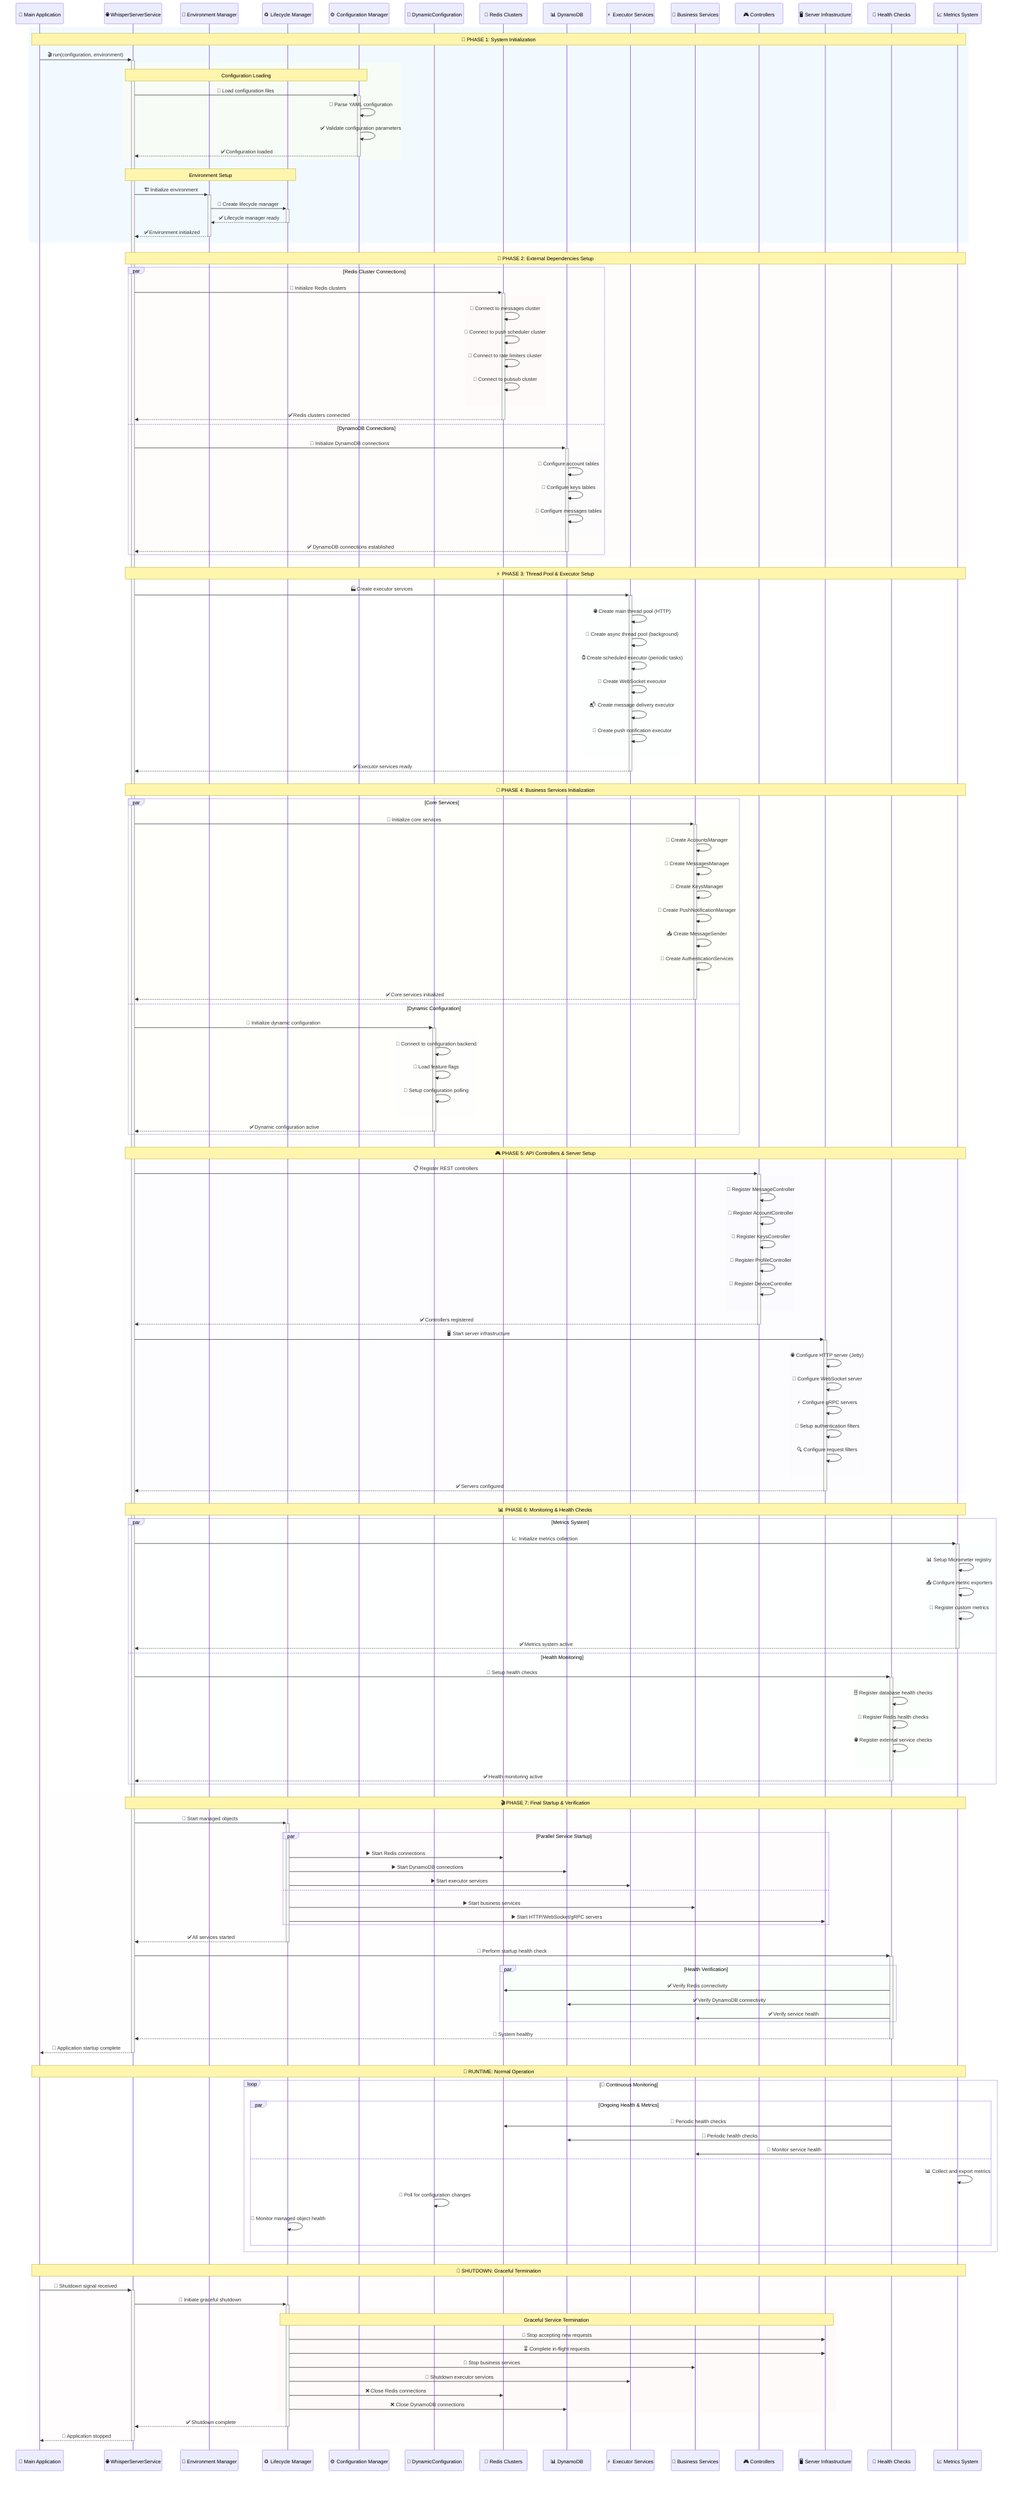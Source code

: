 sequenceDiagram
    %% Enhanced styling for better visual hierarchy
    participant MAIN as 🚀 Main Application
    participant WSS as 🌐 WhisperServerService
    participant ENV as 🔧 Environment Manager
    participant LIFECYCLE as ♻️ Lifecycle Manager
    participant CONFIG as ⚙️ Configuration Manager
    participant DYNCONFIG as 🔄 DynamicConfiguration
    participant REDIS as 🔴 Redis Clusters
    participant DYNAMO as 📊 DynamoDB
    participant EXEC as ⚡ Executor Services
    participant SERVICES as 🎯 Business Services
    participant CONTROLLERS as 🎮 Controllers
    participant SERVERS as 🖥️ Server Infrastructure
    participant HEALTH as 💚 Health Checks
    participant METRICS as 📈 Metrics System

    %% Color-coded sections for better visual flow
    rect rgba(135, 206, 250, 0.1)
        Note over MAIN,METRICS: 🚀 PHASE 1: System Initialization

        MAIN->>+WSS: 🎬 run(configuration, environment)

        rect rgba(255, 255, 224, 0.3)
            Note over WSS,CONFIG: Configuration Loading
            WSS->>+CONFIG: 📂 Load configuration files
            CONFIG->>CONFIG: 📖 Parse YAML configuration
            CONFIG->>CONFIG: ✅ Validate configuration parameters
            CONFIG-->>-WSS: ✅ Configuration loaded
        end

        rect rgba(240, 248, 255, 0.3)
            Note over WSS,LIFECYCLE: Environment Setup
            WSS->>+ENV: 🏗️ Initialize environment
            ENV->>+LIFECYCLE: 🔄 Create lifecycle manager
            LIFECYCLE-->>-ENV: ✅ Lifecycle manager ready
            ENV-->>-WSS: ✅ Environment initialized
        end
    end

    rect rgba(255, 228, 225, 0.1)
        Note over WSS,METRICS: 🔗 PHASE 2: External Dependencies Setup

        par Redis Cluster Connections
            WSS->>+REDIS: 🔌 Initialize Redis clusters
            rect rgba(255, 240, 245, 0.3)
                REDIS->>REDIS: 💬 Connect to messages cluster
                REDIS->>REDIS: 🔔 Connect to push scheduler cluster
                REDIS->>REDIS: 🚦 Connect to rate limiters cluster
                REDIS->>REDIS: 📡 Connect to pubsub cluster
            end
            REDIS-->>-WSS: ✅ Redis clusters connected
        and DynamoDB Connections
            WSS->>+DYNAMO: 🔌 Initialize DynamoDB connections
            rect rgba(248, 248, 255, 0.3)
                DYNAMO->>DYNAMO: 👥 Configure account tables
                DYNAMO->>DYNAMO: 🔑 Configure keys tables
                DYNAMO->>DYNAMO: 💬 Configure messages tables
            end
            DYNAMO-->>-WSS: ✅ DynamoDB connections established
        end
    end

    rect rgba(240, 255, 240, 0.1)
        Note over WSS,METRICS: ⚡ PHASE 3: Thread Pool & Executor Setup

        WSS->>+EXEC: 🏭 Create executor services
        rect rgba(245, 255, 250, 0.3)
            EXEC->>EXEC: 🌐 Create main thread pool (HTTP)
            EXEC->>EXEC: 🔄 Create async thread pool (background)
            EXEC->>EXEC: ⏰ Create scheduled executor (periodic tasks)
            EXEC->>EXEC: 🔌 Create WebSocket executor
            EXEC->>EXEC: 📬 Create message delivery executor
            EXEC->>EXEC: 🔔 Create push notification executor
        end
        EXEC-->>-WSS: ✅ Executor services ready
    end

    rect rgba(255, 248, 220, 0.1)
        Note over WSS,METRICS: 🎯 PHASE 4: Business Services Initialization

        par Core Services
            WSS->>+SERVICES: 🚀 Initialize core services
            rect rgba(255, 253, 240, 0.3)
                SERVICES->>SERVICES: 👥 Create AccountsManager
                SERVICES->>SERVICES: 💬 Create MessagesManager
                SERVICES->>SERVICES: 🔑 Create KeysManager
                SERVICES->>SERVICES: 🔔 Create PushNotificationManager
                SERVICES->>SERVICES: 📤 Create MessageSender
                SERVICES->>SERVICES: 🔐 Create AuthenticationServices
            end
            SERVICES-->>-WSS: ✅ Core services initialized
        and Dynamic Configuration
            WSS->>+DYNCONFIG: 🔄 Initialize dynamic configuration
            rect rgba(250, 250, 255, 0.3)
                DYNCONFIG->>DYNCONFIG: 🔌 Connect to configuration backend
                DYNCONFIG->>DYNCONFIG: 🏁 Load feature flags
                DYNCONFIG->>DYNCONFIG: 🔄 Setup configuration polling
            end
            DYNCONFIG-->>-WSS: ✅ Dynamic configuration active
        end
    end

    rect rgba(230, 230, 250, 0.1)
        Note over WSS,METRICS: 🎮 PHASE 5: API Controllers & Server Setup

        WSS->>+CONTROLLERS: 📋 Register REST controllers
        rect rgba(240, 240, 255, 0.3)
            CONTROLLERS->>CONTROLLERS: 💬 Register MessageController
            CONTROLLERS->>CONTROLLERS: 👥 Register AccountController
            CONTROLLERS->>CONTROLLERS: 🔑 Register KeysController
            CONTROLLERS->>CONTROLLERS: 👤 Register ProfileController
            CONTROLLERS->>CONTROLLERS: 📱 Register DeviceController
        end
        CONTROLLERS-->>-WSS: ✅ Controllers registered

        WSS->>+SERVERS: 🖥️ Start server infrastructure
        rect rgba(248, 248, 255, 0.3)
            SERVERS->>SERVERS: 🌐 Configure HTTP server (Jetty)
            SERVERS->>SERVERS: 🔌 Configure WebSocket server
            SERVERS->>SERVERS: ⚡ Configure gRPC servers
            SERVERS->>SERVERS: 🔐 Setup authentication filters
            SERVERS->>SERVERS: 🔍 Configure request filters
        end
        SERVERS-->>-WSS: ✅ Servers configured
    end

    rect rgba(240, 255, 255, 0.1)
        Note over WSS,METRICS: 📊 PHASE 6: Monitoring & Health Checks

        par Metrics System
            WSS->>+METRICS: 📈 Initialize metrics collection
            rect rgba(245, 255, 255, 0.3)
                METRICS->>METRICS: 📊 Setup Micrometer registry
                METRICS->>METRICS: 📤 Configure metric exporters
                METRICS->>METRICS: 📝 Register custom metrics
            end
            METRICS-->>-WSS: ✅ Metrics system active
        and Health Monitoring
            WSS->>+HEALTH: 💚 Setup health checks
            rect rgba(240, 255, 240, 0.3)
                HEALTH->>HEALTH: 🗄️ Register database health checks
                HEALTH->>HEALTH: 🔴 Register Redis health checks
                HEALTH->>HEALTH: 🌐 Register external service checks
            end
            HEALTH-->>-WSS: ✅ Health monitoring active
        end
    end

    rect rgba(255, 240, 245, 0.1)
        Note over WSS,METRICS: 🎬 PHASE 7: Final Startup & Verification

        WSS->>+LIFECYCLE: 🚀 Start managed objects
        rect rgba(255, 245, 250, 0.3)
            par Parallel Service Startup
                LIFECYCLE->>REDIS: ▶️ Start Redis connections
                LIFECYCLE->>DYNAMO: ▶️ Start DynamoDB connections
                LIFECYCLE->>EXEC: ▶️ Start executor services
            and
                LIFECYCLE->>SERVICES: ▶️ Start business services
                LIFECYCLE->>SERVERS: ▶️ Start HTTP/WebSocket/gRPC servers
            end
        end
        LIFECYCLE-->>-WSS: ✅ All services started

        WSS->>+HEALTH: 🏥 Perform startup health check
        rect rgba(240, 255, 240, 0.3)
            par Health Verification
                HEALTH->>REDIS: ✅ Verify Redis connectivity
                HEALTH->>DYNAMO: ✅ Verify DynamoDB connectivity
                HEALTH->>SERVICES: ✅ Verify service health
            end
        end
        HEALTH-->>-WSS: 💚 System healthy

        WSS-->>-MAIN: 🎉 Application startup complete
    end

    rect rgba(250, 250, 250, 0.1)
        Note over MAIN,METRICS: 🔄 RUNTIME: Normal Operation

        loop 🔄 Continuous Monitoring
            rect rgba(255, 255, 255, 0.3)
                par Ongoing Health & Metrics
                    HEALTH->>REDIS: 💓 Periodic health checks
                    HEALTH->>DYNAMO: 💓 Periodic health checks
                    HEALTH->>SERVICES: 💓 Monitor service health
                and
                    METRICS->>METRICS: 📊 Collect and export metrics
                    DYNCONFIG->>DYNCONFIG: 🔄 Poll for configuration changes
                    LIFECYCLE->>LIFECYCLE: 👀 Monitor managed object health
                end
            end
        end
    end

    rect rgba(255, 235, 235, 0.1)
        Note over MAIN,METRICS: 🛑 SHUTDOWN: Graceful Termination

        MAIN->>+WSS: 🛑 Shutdown signal received
        WSS->>+LIFECYCLE: 🔄 Initiate graceful shutdown

        rect rgba(255, 240, 240, 0.3)
            Note over LIFECYCLE,SERVERS: Graceful Service Termination
            LIFECYCLE->>SERVERS: 🚫 Stop accepting new requests
            LIFECYCLE->>SERVERS: ⏳ Complete in-flight requests
            LIFECYCLE->>SERVICES: 🛑 Stop business services
            LIFECYCLE->>EXEC: 🔌 Shutdown executor services
            LIFECYCLE->>REDIS: ❌ Close Redis connections
            LIFECYCLE->>DYNAMO: ❌ Close DynamoDB connections
        end

        LIFECYCLE-->>-WSS: ✅ Shutdown complete
        WSS-->>-MAIN: 🏁 Application stopped
    end